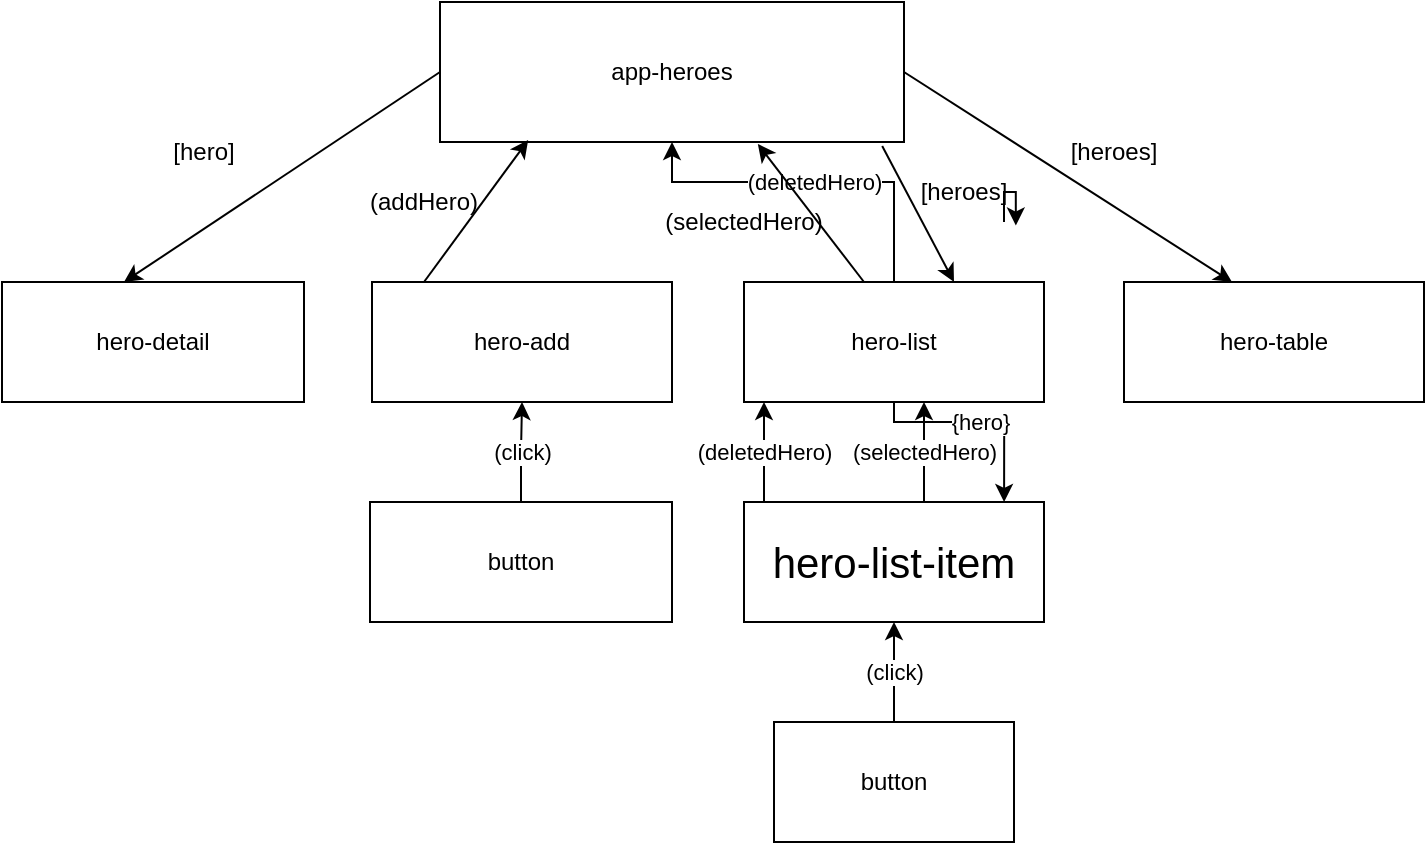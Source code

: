 <mxfile version="15.1.4" type="github">
  <diagram id="s6pct0sIke9DC9hv0x3T" name="Page-1">
    <mxGraphModel dx="981" dy="1701" grid="1" gridSize="10" guides="1" tooltips="1" connect="1" arrows="1" fold="1" page="1" pageScale="1" pageWidth="827" pageHeight="1169" math="0" shadow="0">
      <root>
        <mxCell id="0" />
        <mxCell id="1" parent="0" />
        <mxCell id="yF1t_HHnE68_aZCuwpx5-1" value="app-heroes" style="rounded=0;whiteSpace=wrap;html=1;" parent="1" vertex="1">
          <mxGeometry x="298" y="-750" width="232" height="70" as="geometry" />
        </mxCell>
        <mxCell id="yF1t_HHnE68_aZCuwpx5-2" value="hero-detail" style="rounded=0;whiteSpace=wrap;html=1;" parent="1" vertex="1">
          <mxGeometry x="79" y="-610" width="151" height="60" as="geometry" />
        </mxCell>
        <mxCell id="yF1t_HHnE68_aZCuwpx5-3" value="hero-add" style="rounded=0;whiteSpace=wrap;html=1;" parent="1" vertex="1">
          <mxGeometry x="264" y="-610" width="150" height="60" as="geometry" />
        </mxCell>
        <mxCell id="H2Z9wQG6lkRFE0vciYoV-1" value="(deletedHero)" style="edgeStyle=orthogonalEdgeStyle;rounded=0;orthogonalLoop=1;jettySize=auto;html=1;" edge="1" parent="1" source="yF1t_HHnE68_aZCuwpx5-4" target="yF1t_HHnE68_aZCuwpx5-1">
          <mxGeometry relative="1" as="geometry">
            <Array as="points">
              <mxPoint x="525" y="-660" />
              <mxPoint x="414" y="-660" />
            </Array>
          </mxGeometry>
        </mxCell>
        <mxCell id="H2Z9wQG6lkRFE0vciYoV-3" value="{hero}" style="edgeStyle=orthogonalEdgeStyle;rounded=0;orthogonalLoop=1;jettySize=auto;html=1;entryX=0.867;entryY=0;entryDx=0;entryDy=0;entryPerimeter=0;" edge="1" parent="1" source="yF1t_HHnE68_aZCuwpx5-4" target="yF1t_HHnE68_aZCuwpx5-30">
          <mxGeometry relative="1" as="geometry">
            <Array as="points">
              <mxPoint x="525" y="-540" />
              <mxPoint x="580" y="-540" />
            </Array>
          </mxGeometry>
        </mxCell>
        <mxCell id="yF1t_HHnE68_aZCuwpx5-4" value="hero-list" style="rounded=0;whiteSpace=wrap;html=1;" parent="1" vertex="1">
          <mxGeometry x="450" y="-610" width="150" height="60" as="geometry" />
        </mxCell>
        <mxCell id="yF1t_HHnE68_aZCuwpx5-5" value="hero-table" style="rounded=0;whiteSpace=wrap;html=1;" parent="1" vertex="1">
          <mxGeometry x="640" y="-610" width="150" height="60" as="geometry" />
        </mxCell>
        <mxCell id="yF1t_HHnE68_aZCuwpx5-7" value="" style="endArrow=classic;html=1;exitX=0;exitY=0.5;exitDx=0;exitDy=0;" parent="1" source="yF1t_HHnE68_aZCuwpx5-1" edge="1">
          <mxGeometry width="50" height="50" relative="1" as="geometry">
            <mxPoint x="210" y="-710" as="sourcePoint" />
            <mxPoint x="140" y="-610" as="targetPoint" />
          </mxGeometry>
        </mxCell>
        <mxCell id="yF1t_HHnE68_aZCuwpx5-9" value="[hero]" style="text;html=1;strokeColor=none;fillColor=none;align=center;verticalAlign=middle;whiteSpace=wrap;rounded=0;" parent="1" vertex="1">
          <mxGeometry x="140" y="-690" width="80" height="30" as="geometry" />
        </mxCell>
        <mxCell id="yF1t_HHnE68_aZCuwpx5-10" value="" style="endArrow=classic;html=1;entryX=0.19;entryY=0.986;entryDx=0;entryDy=0;entryPerimeter=0;" parent="1" target="yF1t_HHnE68_aZCuwpx5-1" edge="1">
          <mxGeometry width="50" height="50" relative="1" as="geometry">
            <mxPoint x="290" y="-610" as="sourcePoint" />
            <mxPoint x="340" y="-660" as="targetPoint" />
          </mxGeometry>
        </mxCell>
        <mxCell id="yF1t_HHnE68_aZCuwpx5-11" value="(addHero)" style="text;html=1;strokeColor=none;fillColor=none;align=center;verticalAlign=middle;whiteSpace=wrap;rounded=0;" parent="1" vertex="1">
          <mxGeometry x="240" y="-670" width="100" height="40" as="geometry" />
        </mxCell>
        <mxCell id="yF1t_HHnE68_aZCuwpx5-12" value="" style="endArrow=classic;html=1;entryX=0.685;entryY=1.014;entryDx=0;entryDy=0;entryPerimeter=0;" parent="1" target="yF1t_HHnE68_aZCuwpx5-1" edge="1">
          <mxGeometry width="50" height="50" relative="1" as="geometry">
            <mxPoint x="510" y="-610" as="sourcePoint" />
            <mxPoint x="560" y="-660" as="targetPoint" />
          </mxGeometry>
        </mxCell>
        <mxCell id="yF1t_HHnE68_aZCuwpx5-14" value="" style="endArrow=classic;html=1;entryX=0.7;entryY=0;entryDx=0;entryDy=0;entryPerimeter=0;exitX=0.953;exitY=1.029;exitDx=0;exitDy=0;exitPerimeter=0;" parent="1" source="yF1t_HHnE68_aZCuwpx5-1" target="yF1t_HHnE68_aZCuwpx5-4" edge="1">
          <mxGeometry width="50" height="50" relative="1" as="geometry">
            <mxPoint x="520" y="-620" as="sourcePoint" />
            <mxPoint x="570" y="-670" as="targetPoint" />
          </mxGeometry>
        </mxCell>
        <mxCell id="yF1t_HHnE68_aZCuwpx5-15" value="[heroes]" style="text;html=1;strokeColor=none;fillColor=none;align=center;verticalAlign=middle;whiteSpace=wrap;rounded=0;" parent="1" vertex="1">
          <mxGeometry x="520" y="-670" width="80" height="30" as="geometry" />
        </mxCell>
        <mxCell id="yF1t_HHnE68_aZCuwpx5-16" value="(selectedHero)" style="text;html=1;strokeColor=none;fillColor=none;align=center;verticalAlign=middle;whiteSpace=wrap;rounded=0;" parent="1" vertex="1">
          <mxGeometry x="410" y="-660" width="80" height="40" as="geometry" />
        </mxCell>
        <mxCell id="yF1t_HHnE68_aZCuwpx5-18" value="" style="endArrow=classic;html=1;entryX=0.36;entryY=0;entryDx=0;entryDy=0;entryPerimeter=0;exitX=1;exitY=0.5;exitDx=0;exitDy=0;" parent="1" source="yF1t_HHnE68_aZCuwpx5-1" target="yF1t_HHnE68_aZCuwpx5-5" edge="1">
          <mxGeometry width="50" height="50" relative="1" as="geometry">
            <mxPoint x="650" y="-650" as="sourcePoint" />
            <mxPoint x="700" y="-700" as="targetPoint" />
          </mxGeometry>
        </mxCell>
        <mxCell id="yF1t_HHnE68_aZCuwpx5-19" value="[heroes]" style="text;html=1;strokeColor=none;fillColor=none;align=center;verticalAlign=middle;whiteSpace=wrap;rounded=0;" parent="1" vertex="1">
          <mxGeometry x="600" y="-690" width="70" height="30" as="geometry" />
        </mxCell>
        <mxCell id="H2Z9wQG6lkRFE0vciYoV-6" value="(deletedHero)" style="edgeStyle=orthogonalEdgeStyle;rounded=0;orthogonalLoop=1;jettySize=auto;html=1;" edge="1" parent="1" source="yF1t_HHnE68_aZCuwpx5-30" target="yF1t_HHnE68_aZCuwpx5-4">
          <mxGeometry relative="1" as="geometry">
            <Array as="points">
              <mxPoint x="460" y="-520" />
              <mxPoint x="460" y="-520" />
            </Array>
          </mxGeometry>
        </mxCell>
        <mxCell id="H2Z9wQG6lkRFE0vciYoV-7" value="(selectedHero)" style="edgeStyle=orthogonalEdgeStyle;rounded=0;orthogonalLoop=1;jettySize=auto;html=1;" edge="1" parent="1" source="yF1t_HHnE68_aZCuwpx5-30" target="yF1t_HHnE68_aZCuwpx5-4">
          <mxGeometry relative="1" as="geometry">
            <Array as="points">
              <mxPoint x="540" y="-530" />
              <mxPoint x="540" y="-530" />
            </Array>
          </mxGeometry>
        </mxCell>
        <mxCell id="yF1t_HHnE68_aZCuwpx5-30" value="&lt;font style=&quot;font-size: 21px&quot;&gt;hero-list-item&lt;/font&gt;" style="rounded=0;whiteSpace=wrap;html=1;" parent="1" vertex="1">
          <mxGeometry x="450" y="-500" width="150" height="60" as="geometry" />
        </mxCell>
        <mxCell id="yF1t_HHnE68_aZCuwpx5-36" value="(click)" style="edgeStyle=orthogonalEdgeStyle;rounded=0;orthogonalLoop=1;jettySize=auto;html=1;entryX=0.5;entryY=1;entryDx=0;entryDy=0;" parent="1" source="yF1t_HHnE68_aZCuwpx5-35" target="yF1t_HHnE68_aZCuwpx5-3" edge="1">
          <mxGeometry relative="1" as="geometry" />
        </mxCell>
        <mxCell id="yF1t_HHnE68_aZCuwpx5-35" value="button" style="rounded=0;whiteSpace=wrap;html=1;" parent="1" vertex="1">
          <mxGeometry x="263" y="-500" width="151" height="60" as="geometry" />
        </mxCell>
        <mxCell id="H2Z9wQG6lkRFE0vciYoV-2" style="edgeStyle=orthogonalEdgeStyle;rounded=0;orthogonalLoop=1;jettySize=auto;html=1;exitX=0.75;exitY=1;exitDx=0;exitDy=0;entryX=0.824;entryY=1.059;entryDx=0;entryDy=0;entryPerimeter=0;" edge="1" parent="1" source="yF1t_HHnE68_aZCuwpx5-15" target="yF1t_HHnE68_aZCuwpx5-15">
          <mxGeometry relative="1" as="geometry">
            <Array as="points">
              <mxPoint x="580" y="-655" />
              <mxPoint x="586" y="-655" />
            </Array>
          </mxGeometry>
        </mxCell>
        <mxCell id="H2Z9wQG6lkRFE0vciYoV-5" value="(click)" style="edgeStyle=orthogonalEdgeStyle;rounded=0;orthogonalLoop=1;jettySize=auto;html=1;" edge="1" parent="1" source="H2Z9wQG6lkRFE0vciYoV-4" target="yF1t_HHnE68_aZCuwpx5-30">
          <mxGeometry relative="1" as="geometry" />
        </mxCell>
        <mxCell id="H2Z9wQG6lkRFE0vciYoV-4" value="button" style="rounded=0;whiteSpace=wrap;html=1;" vertex="1" parent="1">
          <mxGeometry x="465" y="-390" width="120" height="60" as="geometry" />
        </mxCell>
      </root>
    </mxGraphModel>
  </diagram>
</mxfile>
